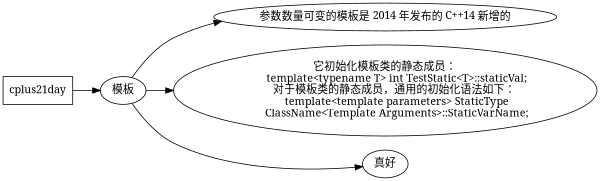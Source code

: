 digraph cplus21day{
        size = "4,4";
        edge [fontname="simsun"];
        node [fontname="simsun"];
        rankdir=LR;
        cplus21day[shape=box];
        cplus21day ->"模板";
        "模板"->"参数数量可变的模板是 2014 年发布的 C++14 新增的";
        "模板"->"它初始化模板类的静态成员：
        template<typename T> int TestStatic<T>::staticVal;
        对于模板类的静态成员，通用的初始化语法如下：
        template<template parameters> StaticType
        ClassName<Template Arguments>::StaticVarName;";
        "模板"->"真好";




}

